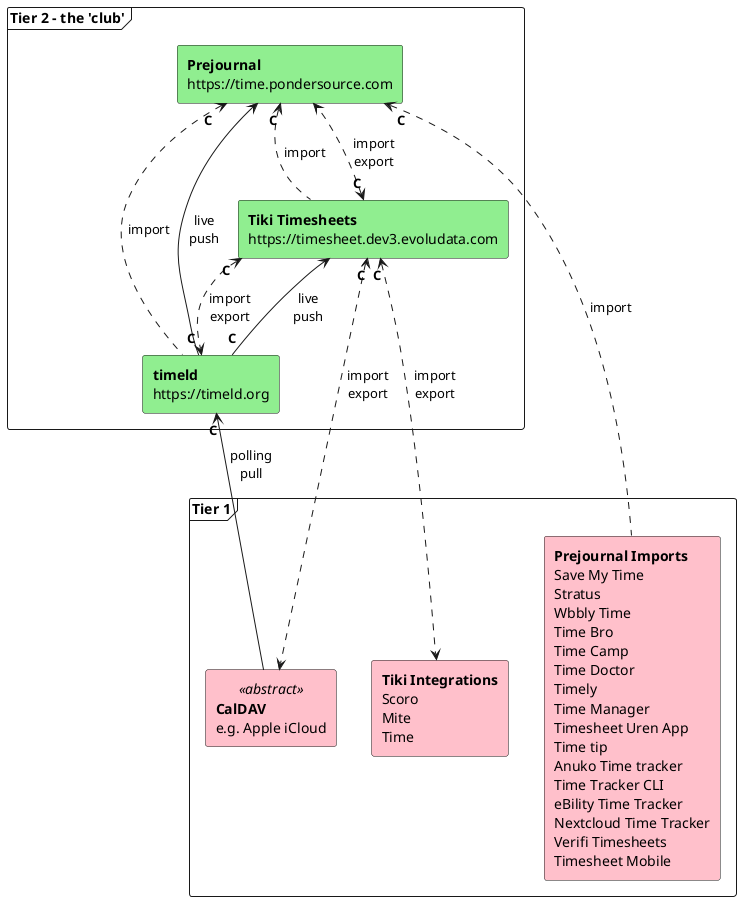 @startuml
'https://plantuml.com/component-diagram
skinparam componentStyle rectangle

frame "Tier 2 – the 'club'" {
  component pj #lightgreen [
    **Prejournal**
    https://time.pondersource.com
  ]

  component tt #lightgreen [
    **Tiki Timesheets**
    https://timesheet.dev3.evoludata.com
  ]

  component tm #lightgreen [
    **timeld**
    https://timeld.org
  ]

  tm "**C**" --> pj: live\npush
  tm "**C**" --> tt: live\npush

  tt "**C**" <..> tm: import\nexport
  tt "**C**" <..> pj: import\nexport

  pj "**C**" <.. tt: import
  pj "**C**" <.. tm: import
}

frame "Tier 1" {
  component CalDAV <<abstract>> #pink [
    **CalDAV**
    e.g. Apple iCloud
  ]

  component pjImports #pink [
    **Prejournal Imports**
    Save My Time
    Stratus
    Wbbly Time
    Time Bro
    Time Camp
    Time Doctor
    Timely
    Time Manager
    Timesheet Uren App
    Time tip
    Anuko Time tracker
    Time Tracker CLI
    eBility Time Tracker
    Nextcloud Time Tracker
    Verifi Timesheets
    Timesheet Mobile
  ]

  component ttImports #pink [
    **Tiki Integrations**
    Scoro
    Mite
    Time
  ]
}

tm "**C**" <-- CalDAV: polling\npull

pj "**C**" <.. pjImports: import

tt "**C**" <..> ttImports: import\nexport
tt "**C**" <..> CalDAV: import\nexport

@enduml